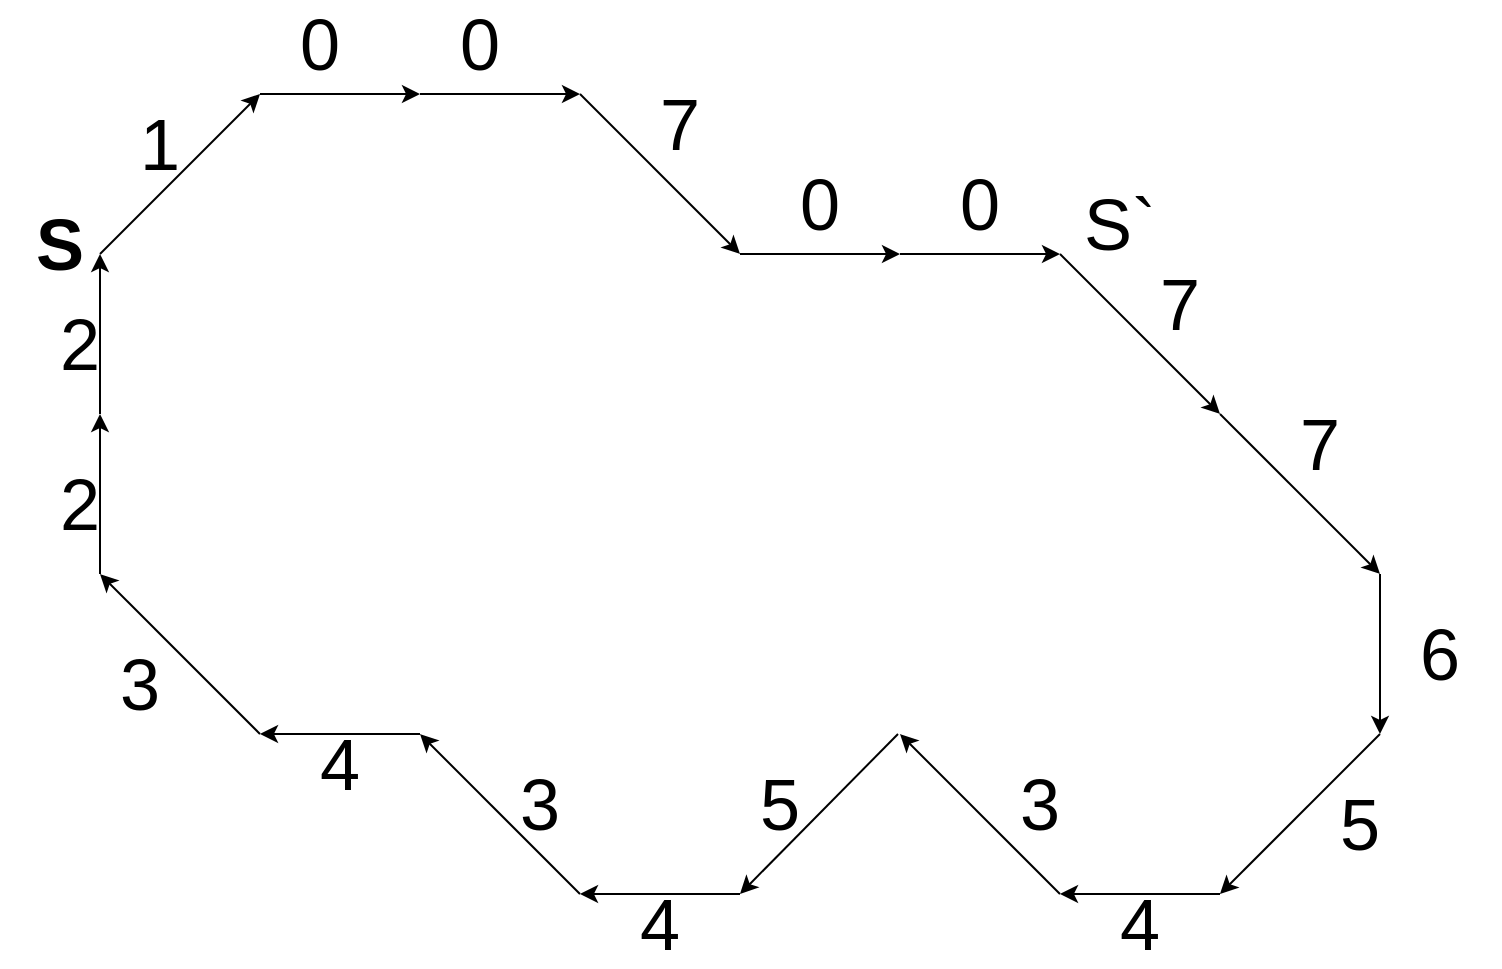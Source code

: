 <mxfile version="17.2.4" type="github" pages="2"><diagram id="6pIzOVGaAQdLHG44iv9N" name="Page-1"><mxGraphModel dx="1020" dy="1112" grid="1" gridSize="10" guides="1" tooltips="1" connect="1" arrows="1" fold="1" page="1" pageScale="1" pageWidth="827" pageHeight="1169" math="0" shadow="0"><root><mxCell id="0"/><mxCell id="1" parent="0"/><mxCell id="sgf1ToMj62cf2alp-Sby-1" value="" style="endArrow=classic;html=1;rounded=0;" parent="1" edge="1"><mxGeometry width="50" height="50" relative="1" as="geometry"><mxPoint x="80" y="160" as="sourcePoint"/><mxPoint x="160" y="80" as="targetPoint"/></mxGeometry></mxCell><mxCell id="sgf1ToMj62cf2alp-Sby-2" value="" style="endArrow=classic;html=1;rounded=0;" parent="1" edge="1"><mxGeometry width="50" height="50" relative="1" as="geometry"><mxPoint x="160" y="80" as="sourcePoint"/><mxPoint x="240" y="80" as="targetPoint"/></mxGeometry></mxCell><mxCell id="sgf1ToMj62cf2alp-Sby-3" value="" style="endArrow=classic;html=1;rounded=0;" parent="1" edge="1"><mxGeometry width="50" height="50" relative="1" as="geometry"><mxPoint x="240" y="80" as="sourcePoint"/><mxPoint x="320" y="80" as="targetPoint"/></mxGeometry></mxCell><mxCell id="sgf1ToMj62cf2alp-Sby-4" value="" style="endArrow=classic;html=1;rounded=0;" parent="1" edge="1"><mxGeometry width="50" height="50" relative="1" as="geometry"><mxPoint x="400" y="160" as="sourcePoint"/><mxPoint x="480" y="160" as="targetPoint"/></mxGeometry></mxCell><mxCell id="sgf1ToMj62cf2alp-Sby-5" value="" style="endArrow=classic;html=1;rounded=0;" parent="1" edge="1"><mxGeometry width="50" height="50" relative="1" as="geometry"><mxPoint x="480" y="160" as="sourcePoint"/><mxPoint x="560" y="160" as="targetPoint"/></mxGeometry></mxCell><mxCell id="sgf1ToMj62cf2alp-Sby-6" value="" style="endArrow=classic;html=1;rounded=0;" parent="1" edge="1"><mxGeometry width="50" height="50" relative="1" as="geometry"><mxPoint x="320" y="80" as="sourcePoint"/><mxPoint x="400" y="160" as="targetPoint"/></mxGeometry></mxCell><mxCell id="sgf1ToMj62cf2alp-Sby-7" value="" style="endArrow=classic;html=1;rounded=0;" parent="1" edge="1"><mxGeometry width="50" height="50" relative="1" as="geometry"><mxPoint x="640" y="240" as="sourcePoint"/><mxPoint x="720" y="320" as="targetPoint"/></mxGeometry></mxCell><mxCell id="sgf1ToMj62cf2alp-Sby-8" value="" style="endArrow=classic;html=1;rounded=0;" parent="1" edge="1"><mxGeometry width="50" height="50" relative="1" as="geometry"><mxPoint x="560" y="160" as="sourcePoint"/><mxPoint x="640" y="240" as="targetPoint"/></mxGeometry></mxCell><mxCell id="sgf1ToMj62cf2alp-Sby-9" value="" style="endArrow=classic;html=1;rounded=0;" parent="1" edge="1"><mxGeometry width="50" height="50" relative="1" as="geometry"><mxPoint x="720" y="320" as="sourcePoint"/><mxPoint x="720" y="400" as="targetPoint"/></mxGeometry></mxCell><mxCell id="sgf1ToMj62cf2alp-Sby-10" value="" style="endArrow=classic;html=1;rounded=0;" parent="1" edge="1"><mxGeometry width="50" height="50" relative="1" as="geometry"><mxPoint x="720" y="400" as="sourcePoint"/><mxPoint x="640" y="480" as="targetPoint"/></mxGeometry></mxCell><mxCell id="sgf1ToMj62cf2alp-Sby-11" value="" style="endArrow=classic;html=1;rounded=0;" parent="1" edge="1"><mxGeometry width="50" height="50" relative="1" as="geometry"><mxPoint x="640" y="480" as="sourcePoint"/><mxPoint x="560" y="480" as="targetPoint"/></mxGeometry></mxCell><mxCell id="sgf1ToMj62cf2alp-Sby-12" value="" style="endArrow=classic;html=1;rounded=0;" parent="1" edge="1"><mxGeometry width="50" height="50" relative="1" as="geometry"><mxPoint x="560" y="480" as="sourcePoint"/><mxPoint x="480" y="400" as="targetPoint"/></mxGeometry></mxCell><mxCell id="sgf1ToMj62cf2alp-Sby-13" value="" style="endArrow=classic;html=1;rounded=0;" parent="1" edge="1"><mxGeometry width="50" height="50" relative="1" as="geometry"><mxPoint x="479" y="400" as="sourcePoint"/><mxPoint x="400" y="480" as="targetPoint"/></mxGeometry></mxCell><mxCell id="sgf1ToMj62cf2alp-Sby-14" value="" style="endArrow=classic;html=1;rounded=0;" parent="1" edge="1"><mxGeometry width="50" height="50" relative="1" as="geometry"><mxPoint x="400" y="480" as="sourcePoint"/><mxPoint x="320" y="480" as="targetPoint"/></mxGeometry></mxCell><mxCell id="sgf1ToMj62cf2alp-Sby-15" value="" style="endArrow=classic;html=1;rounded=0;" parent="1" edge="1"><mxGeometry width="50" height="50" relative="1" as="geometry"><mxPoint x="320" y="480" as="sourcePoint"/><mxPoint x="240" y="400" as="targetPoint"/></mxGeometry></mxCell><mxCell id="sgf1ToMj62cf2alp-Sby-16" value="" style="endArrow=classic;html=1;rounded=0;" parent="1" edge="1"><mxGeometry width="50" height="50" relative="1" as="geometry"><mxPoint x="240" y="400" as="sourcePoint"/><mxPoint x="160" y="400" as="targetPoint"/></mxGeometry></mxCell><mxCell id="sgf1ToMj62cf2alp-Sby-17" value="" style="endArrow=classic;html=1;rounded=0;" parent="1" edge="1"><mxGeometry width="50" height="50" relative="1" as="geometry"><mxPoint x="160" y="400" as="sourcePoint"/><mxPoint x="80" y="320" as="targetPoint"/></mxGeometry></mxCell><mxCell id="sgf1ToMj62cf2alp-Sby-18" value="" style="endArrow=classic;html=1;rounded=0;" parent="1" edge="1"><mxGeometry width="50" height="50" relative="1" as="geometry"><mxPoint x="80" y="320" as="sourcePoint"/><mxPoint x="80" y="240" as="targetPoint"/></mxGeometry></mxCell><mxCell id="sgf1ToMj62cf2alp-Sby-19" value="" style="endArrow=classic;html=1;rounded=0;" parent="1" edge="1"><mxGeometry width="50" height="50" relative="1" as="geometry"><mxPoint x="80" y="240" as="sourcePoint"/><mxPoint x="80" y="160" as="targetPoint"/></mxGeometry></mxCell><mxCell id="sgf1ToMj62cf2alp-Sby-20" value="&lt;font style=&quot;font-size: 36px&quot;&gt;&lt;b&gt;S&lt;/b&gt;&lt;/font&gt;" style="text;html=1;strokeColor=none;fillColor=none;align=center;verticalAlign=middle;whiteSpace=wrap;rounded=0;" parent="1" vertex="1"><mxGeometry x="30" y="140" width="60" height="30" as="geometry"/></mxCell><mxCell id="sgf1ToMj62cf2alp-Sby-22" value="6" style="text;html=1;strokeColor=none;fillColor=none;align=center;verticalAlign=middle;whiteSpace=wrap;rounded=0;fontSize=36;" parent="1" vertex="1"><mxGeometry x="720" y="345" width="60" height="30" as="geometry"/></mxCell><mxCell id="sgf1ToMj62cf2alp-Sby-23" value="7" style="text;html=1;strokeColor=none;fillColor=none;align=center;verticalAlign=middle;whiteSpace=wrap;rounded=0;fontSize=36;" parent="1" vertex="1"><mxGeometry x="660" y="240" width="60" height="30" as="geometry"/></mxCell><mxCell id="sgf1ToMj62cf2alp-Sby-24" value="7" style="text;html=1;strokeColor=none;fillColor=none;align=center;verticalAlign=middle;whiteSpace=wrap;rounded=0;fontSize=36;" parent="1" vertex="1"><mxGeometry x="590" y="170" width="60" height="30" as="geometry"/></mxCell><mxCell id="sgf1ToMj62cf2alp-Sby-25" value="0" style="text;html=1;strokeColor=none;fillColor=none;align=center;verticalAlign=middle;whiteSpace=wrap;rounded=0;fontSize=36;" parent="1" vertex="1"><mxGeometry x="490" y="120" width="60" height="30" as="geometry"/></mxCell><mxCell id="sgf1ToMj62cf2alp-Sby-26" value="0" style="text;html=1;strokeColor=none;fillColor=none;align=center;verticalAlign=middle;whiteSpace=wrap;rounded=0;fontSize=36;" parent="1" vertex="1"><mxGeometry x="410" y="120" width="60" height="30" as="geometry"/></mxCell><mxCell id="sgf1ToMj62cf2alp-Sby-27" value="7" style="text;html=1;strokeColor=none;fillColor=none;align=center;verticalAlign=middle;whiteSpace=wrap;rounded=0;fontSize=36;" parent="1" vertex="1"><mxGeometry x="340" y="80" width="60" height="30" as="geometry"/></mxCell><mxCell id="sgf1ToMj62cf2alp-Sby-28" value="0" style="text;html=1;strokeColor=none;fillColor=none;align=center;verticalAlign=middle;whiteSpace=wrap;rounded=0;fontSize=36;" parent="1" vertex="1"><mxGeometry x="240" y="40" width="60" height="30" as="geometry"/></mxCell><mxCell id="sgf1ToMj62cf2alp-Sby-29" value="0" style="text;html=1;strokeColor=none;fillColor=none;align=center;verticalAlign=middle;whiteSpace=wrap;rounded=0;fontSize=36;" parent="1" vertex="1"><mxGeometry x="160" y="40" width="60" height="30" as="geometry"/></mxCell><mxCell id="sgf1ToMj62cf2alp-Sby-30" value="1" style="text;html=1;strokeColor=none;fillColor=none;align=center;verticalAlign=middle;whiteSpace=wrap;rounded=0;fontSize=36;" parent="1" vertex="1"><mxGeometry x="80" y="90" width="60" height="30" as="geometry"/></mxCell><mxCell id="sgf1ToMj62cf2alp-Sby-33" value="5" style="text;html=1;strokeColor=none;fillColor=none;align=center;verticalAlign=middle;whiteSpace=wrap;rounded=0;fontSize=36;" parent="1" vertex="1"><mxGeometry x="390" y="420" width="60" height="30" as="geometry"/></mxCell><mxCell id="sgf1ToMj62cf2alp-Sby-34" value="3" style="text;html=1;strokeColor=none;fillColor=none;align=center;verticalAlign=middle;whiteSpace=wrap;rounded=0;fontSize=36;" parent="1" vertex="1"><mxGeometry x="520" y="420" width="60" height="30" as="geometry"/></mxCell><mxCell id="sgf1ToMj62cf2alp-Sby-35" value="4" style="text;html=1;strokeColor=none;fillColor=none;align=center;verticalAlign=middle;whiteSpace=wrap;rounded=0;fontSize=36;" parent="1" vertex="1"><mxGeometry x="570" y="480" width="60" height="30" as="geometry"/></mxCell><mxCell id="sgf1ToMj62cf2alp-Sby-36" value="5" style="text;html=1;strokeColor=none;fillColor=none;align=center;verticalAlign=middle;whiteSpace=wrap;rounded=0;fontSize=36;" parent="1" vertex="1"><mxGeometry x="680" y="430" width="60" height="30" as="geometry"/></mxCell><mxCell id="sgf1ToMj62cf2alp-Sby-37" value="4" style="text;html=1;strokeColor=none;fillColor=none;align=center;verticalAlign=middle;whiteSpace=wrap;rounded=0;fontSize=36;" parent="1" vertex="1"><mxGeometry x="330" y="480" width="60" height="30" as="geometry"/></mxCell><mxCell id="sgf1ToMj62cf2alp-Sby-38" value="3" style="text;html=1;strokeColor=none;fillColor=none;align=center;verticalAlign=middle;whiteSpace=wrap;rounded=0;fontSize=36;" parent="1" vertex="1"><mxGeometry x="270" y="420" width="60" height="30" as="geometry"/></mxCell><mxCell id="sgf1ToMj62cf2alp-Sby-39" value="4" style="text;html=1;strokeColor=none;fillColor=none;align=center;verticalAlign=middle;whiteSpace=wrap;rounded=0;fontSize=36;" parent="1" vertex="1"><mxGeometry x="170" y="400" width="60" height="30" as="geometry"/></mxCell><mxCell id="sgf1ToMj62cf2alp-Sby-40" value="3" style="text;html=1;strokeColor=none;fillColor=none;align=center;verticalAlign=middle;whiteSpace=wrap;rounded=0;fontSize=36;" parent="1" vertex="1"><mxGeometry x="70" y="360" width="60" height="30" as="geometry"/></mxCell><mxCell id="sgf1ToMj62cf2alp-Sby-43" value="2" style="text;html=1;strokeColor=none;fillColor=none;align=center;verticalAlign=middle;whiteSpace=wrap;rounded=0;fontSize=36;" parent="1" vertex="1"><mxGeometry x="40" y="270" width="60" height="30" as="geometry"/></mxCell><mxCell id="sgf1ToMj62cf2alp-Sby-45" value="2" style="text;html=1;strokeColor=none;fillColor=none;align=center;verticalAlign=middle;whiteSpace=wrap;rounded=0;fontSize=36;" parent="1" vertex="1"><mxGeometry x="40" y="190" width="60" height="30" as="geometry"/></mxCell><mxCell id="sgf1ToMj62cf2alp-Sby-85" value="S`" style="text;html=1;strokeColor=none;fillColor=none;align=center;verticalAlign=middle;whiteSpace=wrap;rounded=0;fontSize=36;" parent="1" vertex="1"><mxGeometry x="560" y="130" width="60" height="30" as="geometry"/></mxCell></root></mxGraphModel></diagram><diagram id="ayba-mdd8ToSeQtTDyuN" name="Page-2"><mxGraphModel dx="1020" dy="1112" grid="1" gridSize="10" guides="1" tooltips="1" connect="1" arrows="1" fold="1" page="1" pageScale="1" pageWidth="827" pageHeight="1169" math="0" shadow="0"><root><mxCell id="0"/><mxCell id="1" parent="0"/><mxCell id="4w1hsZ9UahsSPlHYMKmR-21" value="&lt;font style=&quot;font-size: 36px&quot;&gt;&lt;b&gt;S&lt;/b&gt;&lt;/font&gt;" style="text;html=1;strokeColor=none;fillColor=none;align=center;verticalAlign=middle;whiteSpace=wrap;rounded=0;" vertex="1" parent="1"><mxGeometry x="240" y="890" width="60" height="30" as="geometry"/></mxCell><mxCell id="4w1hsZ9UahsSPlHYMKmR-22" value="" style="endArrow=classic;html=1;rounded=0;" edge="1" parent="1"><mxGeometry width="50" height="50" relative="1" as="geometry"><mxPoint x="360" y="880" as="sourcePoint"/><mxPoint x="280" y="880" as="targetPoint"/></mxGeometry></mxCell><mxCell id="4w1hsZ9UahsSPlHYMKmR-23" value="" style="endArrow=classic;html=1;rounded=0;" edge="1" parent="1"><mxGeometry width="50" height="50" relative="1" as="geometry"><mxPoint x="280" y="880" as="sourcePoint"/><mxPoint x="200" y="800" as="targetPoint"/></mxGeometry></mxCell><mxCell id="4w1hsZ9UahsSPlHYMKmR-24" value="" style="endArrow=classic;html=1;rounded=0;" edge="1" parent="1"><mxGeometry width="50" height="50" relative="1" as="geometry"><mxPoint x="200" y="800" as="sourcePoint"/><mxPoint x="200" y="720" as="targetPoint"/></mxGeometry></mxCell><mxCell id="4w1hsZ9UahsSPlHYMKmR-26" value="" style="endArrow=classic;html=1;rounded=0;" edge="1" parent="1"><mxGeometry width="50" height="50" relative="1" as="geometry"><mxPoint x="200" y="720" as="sourcePoint"/><mxPoint x="200" y="640" as="targetPoint"/></mxGeometry></mxCell><mxCell id="4w1hsZ9UahsSPlHYMKmR-27" value="" style="endArrow=classic;html=1;rounded=0;" edge="1" parent="1"><mxGeometry width="50" height="50" relative="1" as="geometry"><mxPoint x="200" y="640" as="sourcePoint"/><mxPoint x="280" y="560" as="targetPoint"/></mxGeometry></mxCell><mxCell id="4w1hsZ9UahsSPlHYMKmR-28" value="" style="endArrow=classic;html=1;rounded=0;" edge="1" parent="1"><mxGeometry width="50" height="50" relative="1" as="geometry"><mxPoint x="280" y="560" as="sourcePoint"/><mxPoint x="280" y="480" as="targetPoint"/></mxGeometry></mxCell><mxCell id="4w1hsZ9UahsSPlHYMKmR-29" value="" style="endArrow=classic;html=1;rounded=0;" edge="1" parent="1"><mxGeometry width="50" height="50" relative="1" as="geometry"><mxPoint x="280" y="480" as="sourcePoint"/><mxPoint x="280" y="400" as="targetPoint"/></mxGeometry></mxCell><mxCell id="4w1hsZ9UahsSPlHYMKmR-30" value="" style="endArrow=classic;html=1;rounded=0;" edge="1" parent="1"><mxGeometry width="50" height="50" relative="1" as="geometry"><mxPoint x="280" y="400" as="sourcePoint"/><mxPoint x="360" y="320" as="targetPoint"/></mxGeometry></mxCell><mxCell id="4w1hsZ9UahsSPlHYMKmR-31" value="" style="endArrow=classic;html=1;rounded=0;" edge="1" parent="1"><mxGeometry width="50" height="50" relative="1" as="geometry"><mxPoint x="360" y="320" as="sourcePoint"/><mxPoint x="440" y="240" as="targetPoint"/></mxGeometry></mxCell><mxCell id="4w1hsZ9UahsSPlHYMKmR-32" value="" style="endArrow=classic;html=1;rounded=0;" edge="1" parent="1"><mxGeometry width="50" height="50" relative="1" as="geometry"><mxPoint x="440" y="240" as="sourcePoint"/><mxPoint x="520" y="240" as="targetPoint"/></mxGeometry></mxCell><mxCell id="4w1hsZ9UahsSPlHYMKmR-33" value="" style="endArrow=classic;html=1;rounded=0;" edge="1" parent="1"><mxGeometry width="50" height="50" relative="1" as="geometry"><mxPoint x="520" y="240" as="sourcePoint"/><mxPoint x="600" y="320" as="targetPoint"/></mxGeometry></mxCell><mxCell id="4w1hsZ9UahsSPlHYMKmR-34" value="" style="endArrow=classic;html=1;rounded=0;" edge="1" parent="1"><mxGeometry width="50" height="50" relative="1" as="geometry"><mxPoint x="600" y="320" as="sourcePoint"/><mxPoint x="600" y="400" as="targetPoint"/></mxGeometry></mxCell><mxCell id="4w1hsZ9UahsSPlHYMKmR-35" value="" style="endArrow=classic;html=1;rounded=0;" edge="1" parent="1"><mxGeometry width="50" height="50" relative="1" as="geometry"><mxPoint x="600" y="400" as="sourcePoint"/><mxPoint x="520" y="480" as="targetPoint"/></mxGeometry></mxCell><mxCell id="4w1hsZ9UahsSPlHYMKmR-36" value="" style="endArrow=classic;html=1;rounded=0;" edge="1" parent="1"><mxGeometry width="50" height="50" relative="1" as="geometry"><mxPoint x="520" y="480" as="sourcePoint"/><mxPoint x="600" y="560" as="targetPoint"/></mxGeometry></mxCell><mxCell id="4w1hsZ9UahsSPlHYMKmR-37" value="" style="endArrow=classic;html=1;rounded=0;" edge="1" parent="1"><mxGeometry width="50" height="50" relative="1" as="geometry"><mxPoint x="600" y="560" as="sourcePoint"/><mxPoint x="600" y="640" as="targetPoint"/></mxGeometry></mxCell><mxCell id="4w1hsZ9UahsSPlHYMKmR-38" value="" style="endArrow=classic;html=1;rounded=0;" edge="1" parent="1"><mxGeometry width="50" height="50" relative="1" as="geometry"><mxPoint x="600" y="640" as="sourcePoint"/><mxPoint x="520" y="720" as="targetPoint"/></mxGeometry></mxCell><mxCell id="4w1hsZ9UahsSPlHYMKmR-39" value="" style="endArrow=classic;html=1;rounded=0;" edge="1" parent="1"><mxGeometry width="50" height="50" relative="1" as="geometry"><mxPoint x="520" y="720" as="sourcePoint"/><mxPoint x="520" y="800" as="targetPoint"/></mxGeometry></mxCell><mxCell id="4w1hsZ9UahsSPlHYMKmR-40" value="" style="endArrow=classic;html=1;rounded=0;" edge="1" parent="1"><mxGeometry width="50" height="50" relative="1" as="geometry"><mxPoint x="520" y="800" as="sourcePoint"/><mxPoint x="440" y="880" as="targetPoint"/></mxGeometry></mxCell><mxCell id="4w1hsZ9UahsSPlHYMKmR-41" value="" style="endArrow=classic;html=1;rounded=0;" edge="1" parent="1"><mxGeometry width="50" height="50" relative="1" as="geometry"><mxPoint x="440" y="880" as="sourcePoint"/><mxPoint x="360" y="880" as="targetPoint"/></mxGeometry></mxCell><mxCell id="4w1hsZ9UahsSPlHYMKmR-42" value="&lt;font style=&quot;font-size: 36px&quot;&gt;&lt;b&gt;4&lt;/b&gt;&lt;/font&gt;" style="text;html=1;strokeColor=none;fillColor=none;align=center;verticalAlign=middle;whiteSpace=wrap;rounded=0;" vertex="1" parent="1"><mxGeometry x="290" y="880" width="60" height="30" as="geometry"/></mxCell><mxCell id="4w1hsZ9UahsSPlHYMKmR-43" value="&lt;font style=&quot;font-size: 36px&quot;&gt;&lt;b&gt;4&lt;/b&gt;&lt;/font&gt;" style="text;html=1;strokeColor=none;fillColor=none;align=center;verticalAlign=middle;whiteSpace=wrap;rounded=0;" vertex="1" parent="1"><mxGeometry x="370" y="880" width="60" height="30" as="geometry"/></mxCell><mxCell id="4w1hsZ9UahsSPlHYMKmR-44" value="&lt;font style=&quot;font-size: 36px&quot;&gt;&lt;b&gt;3&lt;/b&gt;&lt;/font&gt;" style="text;html=1;strokeColor=none;fillColor=none;align=center;verticalAlign=middle;whiteSpace=wrap;rounded=0;" vertex="1" parent="1"><mxGeometry x="190" y="840" width="60" height="30" as="geometry"/></mxCell><mxCell id="4w1hsZ9UahsSPlHYMKmR-45" value="&lt;font style=&quot;font-size: 36px&quot;&gt;&lt;b&gt;2&lt;/b&gt;&lt;/font&gt;" style="text;html=1;strokeColor=none;fillColor=none;align=center;verticalAlign=middle;whiteSpace=wrap;rounded=0;" vertex="1" parent="1"><mxGeometry x="150" y="750" width="60" height="30" as="geometry"/></mxCell><mxCell id="4w1hsZ9UahsSPlHYMKmR-46" value="&lt;font style=&quot;font-size: 36px&quot;&gt;&lt;b&gt;2&lt;/b&gt;&lt;/font&gt;" style="text;html=1;strokeColor=none;fillColor=none;align=center;verticalAlign=middle;whiteSpace=wrap;rounded=0;" vertex="1" parent="1"><mxGeometry x="150" y="660" width="60" height="30" as="geometry"/></mxCell><mxCell id="4w1hsZ9UahsSPlHYMKmR-48" value="&lt;font style=&quot;font-size: 36px&quot;&gt;&lt;b&gt;1&lt;/b&gt;&lt;/font&gt;" style="text;html=1;strokeColor=none;fillColor=none;align=center;verticalAlign=middle;whiteSpace=wrap;rounded=0;" vertex="1" parent="1"><mxGeometry x="190" y="570" width="60" height="30" as="geometry"/></mxCell><mxCell id="4w1hsZ9UahsSPlHYMKmR-50" value="&lt;font style=&quot;font-size: 36px&quot;&gt;&lt;b&gt;2&lt;/b&gt;&lt;/font&gt;" style="text;html=1;strokeColor=none;fillColor=none;align=center;verticalAlign=middle;whiteSpace=wrap;rounded=0;" vertex="1" parent="1"><mxGeometry x="220" y="500" width="60" height="30" as="geometry"/></mxCell><mxCell id="4w1hsZ9UahsSPlHYMKmR-51" value="&lt;font style=&quot;font-size: 36px&quot;&gt;&lt;b&gt;2&lt;/b&gt;&lt;/font&gt;" style="text;html=1;strokeColor=none;fillColor=none;align=center;verticalAlign=middle;whiteSpace=wrap;rounded=0;" vertex="1" parent="1"><mxGeometry x="220" y="430" width="60" height="30" as="geometry"/></mxCell><mxCell id="4w1hsZ9UahsSPlHYMKmR-52" value="&lt;font style=&quot;font-size: 36px&quot;&gt;&lt;b&gt;1&lt;/b&gt;&lt;/font&gt;" style="text;html=1;strokeColor=none;fillColor=none;align=center;verticalAlign=middle;whiteSpace=wrap;rounded=0;" vertex="1" parent="1"><mxGeometry x="280" y="320" width="60" height="30" as="geometry"/></mxCell><mxCell id="4w1hsZ9UahsSPlHYMKmR-53" value="&lt;font style=&quot;font-size: 36px&quot;&gt;&lt;b&gt;1&lt;/b&gt;&lt;/font&gt;" style="text;html=1;strokeColor=none;fillColor=none;align=center;verticalAlign=middle;whiteSpace=wrap;rounded=0;" vertex="1" parent="1"><mxGeometry x="350" y="240" width="60" height="30" as="geometry"/></mxCell><mxCell id="4w1hsZ9UahsSPlHYMKmR-54" value="&lt;font style=&quot;font-size: 36px&quot;&gt;&lt;b&gt;0&lt;/b&gt;&lt;/font&gt;" style="text;html=1;strokeColor=none;fillColor=none;align=center;verticalAlign=middle;whiteSpace=wrap;rounded=0;" vertex="1" parent="1"><mxGeometry x="450" y="200" width="60" height="30" as="geometry"/></mxCell><mxCell id="4w1hsZ9UahsSPlHYMKmR-55" value="&lt;font style=&quot;font-size: 36px&quot;&gt;&lt;b&gt;7&lt;/b&gt;&lt;/font&gt;" style="text;html=1;strokeColor=none;fillColor=none;align=center;verticalAlign=middle;whiteSpace=wrap;rounded=0;" vertex="1" parent="1"><mxGeometry x="540" y="250" width="60" height="30" as="geometry"/></mxCell><mxCell id="4w1hsZ9UahsSPlHYMKmR-56" value="&lt;font style=&quot;font-size: 36px&quot;&gt;&lt;b&gt;7&lt;/b&gt;&lt;/font&gt;" style="text;html=1;strokeColor=none;fillColor=none;align=center;verticalAlign=middle;whiteSpace=wrap;rounded=0;" vertex="1" parent="1"><mxGeometry x="540" y="490" width="60" height="30" as="geometry"/></mxCell><mxCell id="4w1hsZ9UahsSPlHYMKmR-57" value="&lt;font style=&quot;font-size: 36px&quot;&gt;&lt;b&gt;6&lt;/b&gt;&lt;/font&gt;" style="text;html=1;strokeColor=none;fillColor=none;align=center;verticalAlign=middle;whiteSpace=wrap;rounded=0;" vertex="1" parent="1"><mxGeometry x="600" y="340" width="60" height="30" as="geometry"/></mxCell><mxCell id="4w1hsZ9UahsSPlHYMKmR-58" value="&lt;font style=&quot;font-size: 36px&quot;&gt;&lt;b&gt;6&lt;/b&gt;&lt;/font&gt;" style="text;html=1;strokeColor=none;fillColor=none;align=center;verticalAlign=middle;whiteSpace=wrap;rounded=0;" vertex="1" parent="1"><mxGeometry x="600" y="585" width="60" height="30" as="geometry"/></mxCell><mxCell id="4w1hsZ9UahsSPlHYMKmR-59" value="&lt;font style=&quot;font-size: 36px&quot;&gt;&lt;b&gt;6&lt;/b&gt;&lt;/font&gt;" style="text;html=1;strokeColor=none;fillColor=none;align=center;verticalAlign=middle;whiteSpace=wrap;rounded=0;" vertex="1" parent="1"><mxGeometry x="520" y="740" width="60" height="30" as="geometry"/></mxCell><mxCell id="4w1hsZ9UahsSPlHYMKmR-60" value="&lt;font style=&quot;font-size: 36px&quot;&gt;&lt;b&gt;5&lt;/b&gt;&lt;/font&gt;" style="text;html=1;strokeColor=none;fillColor=none;align=center;verticalAlign=middle;whiteSpace=wrap;rounded=0;" vertex="1" parent="1"><mxGeometry x="560" y="420" width="60" height="30" as="geometry"/></mxCell><mxCell id="4w1hsZ9UahsSPlHYMKmR-61" value="&lt;font style=&quot;font-size: 36px&quot;&gt;&lt;b&gt;5&lt;/b&gt;&lt;/font&gt;" style="text;html=1;strokeColor=none;fillColor=none;align=center;verticalAlign=middle;whiteSpace=wrap;rounded=0;" vertex="1" parent="1"><mxGeometry x="480" y="830" width="60" height="30" as="geometry"/></mxCell><mxCell id="4w1hsZ9UahsSPlHYMKmR-62" value="&lt;font style=&quot;font-size: 36px&quot;&gt;&lt;b&gt;5&lt;/b&gt;&lt;/font&gt;" style="text;html=1;strokeColor=none;fillColor=none;align=center;verticalAlign=middle;whiteSpace=wrap;rounded=0;" vertex="1" parent="1"><mxGeometry x="560" y="670" width="60" height="30" as="geometry"/></mxCell></root></mxGraphModel></diagram></mxfile>